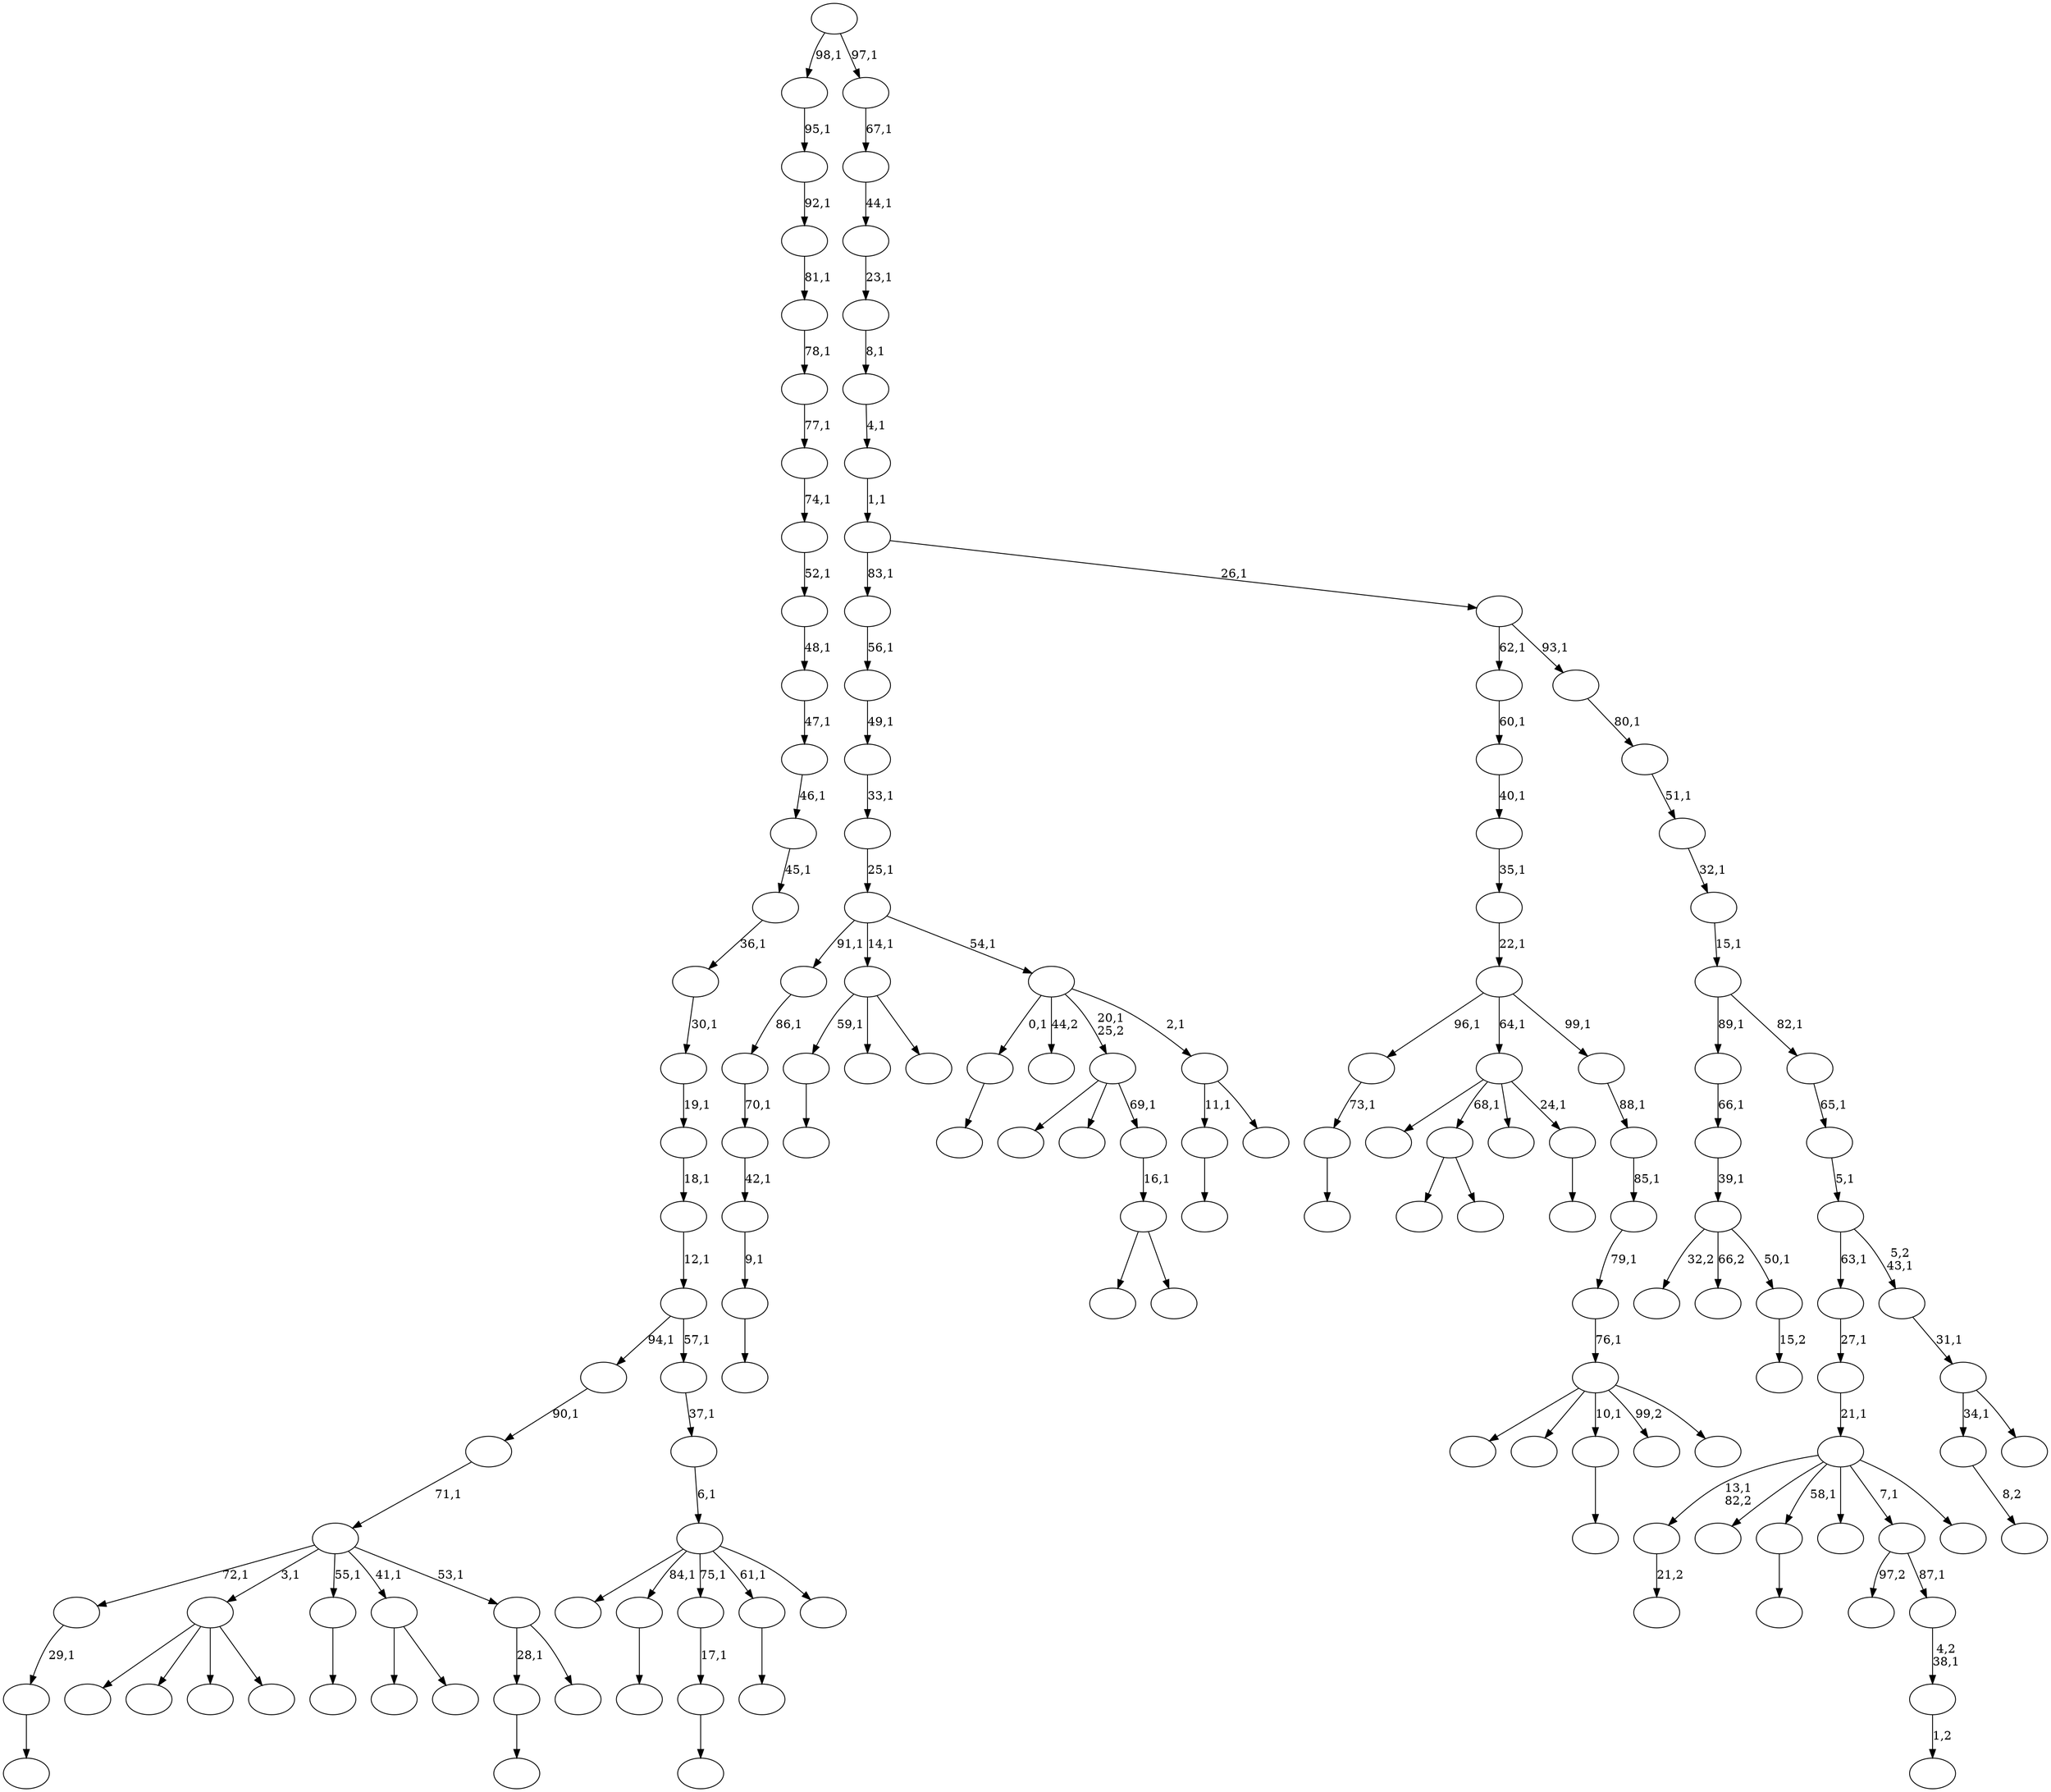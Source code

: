 digraph T {
	150 [label=""]
	149 [label=""]
	148 [label=""]
	147 [label=""]
	146 [label=""]
	145 [label=""]
	144 [label=""]
	143 [label=""]
	142 [label=""]
	141 [label=""]
	140 [label=""]
	139 [label=""]
	138 [label=""]
	137 [label=""]
	136 [label=""]
	135 [label=""]
	134 [label=""]
	133 [label=""]
	132 [label=""]
	131 [label=""]
	130 [label=""]
	129 [label=""]
	128 [label=""]
	127 [label=""]
	126 [label=""]
	125 [label=""]
	124 [label=""]
	123 [label=""]
	122 [label=""]
	121 [label=""]
	120 [label=""]
	119 [label=""]
	118 [label=""]
	117 [label=""]
	116 [label=""]
	115 [label=""]
	114 [label=""]
	113 [label=""]
	112 [label=""]
	111 [label=""]
	110 [label=""]
	109 [label=""]
	108 [label=""]
	107 [label=""]
	106 [label=""]
	105 [label=""]
	104 [label=""]
	103 [label=""]
	102 [label=""]
	101 [label=""]
	100 [label=""]
	99 [label=""]
	98 [label=""]
	97 [label=""]
	96 [label=""]
	95 [label=""]
	94 [label=""]
	93 [label=""]
	92 [label=""]
	91 [label=""]
	90 [label=""]
	89 [label=""]
	88 [label=""]
	87 [label=""]
	86 [label=""]
	85 [label=""]
	84 [label=""]
	83 [label=""]
	82 [label=""]
	81 [label=""]
	80 [label=""]
	79 [label=""]
	78 [label=""]
	77 [label=""]
	76 [label=""]
	75 [label=""]
	74 [label=""]
	73 [label=""]
	72 [label=""]
	71 [label=""]
	70 [label=""]
	69 [label=""]
	68 [label=""]
	67 [label=""]
	66 [label=""]
	65 [label=""]
	64 [label=""]
	63 [label=""]
	62 [label=""]
	61 [label=""]
	60 [label=""]
	59 [label=""]
	58 [label=""]
	57 [label=""]
	56 [label=""]
	55 [label=""]
	54 [label=""]
	53 [label=""]
	52 [label=""]
	51 [label=""]
	50 [label=""]
	49 [label=""]
	48 [label=""]
	47 [label=""]
	46 [label=""]
	45 [label=""]
	44 [label=""]
	43 [label=""]
	42 [label=""]
	41 [label=""]
	40 [label=""]
	39 [label=""]
	38 [label=""]
	37 [label=""]
	36 [label=""]
	35 [label=""]
	34 [label=""]
	33 [label=""]
	32 [label=""]
	31 [label=""]
	30 [label=""]
	29 [label=""]
	28 [label=""]
	27 [label=""]
	26 [label=""]
	25 [label=""]
	24 [label=""]
	23 [label=""]
	22 [label=""]
	21 [label=""]
	20 [label=""]
	19 [label=""]
	18 [label=""]
	17 [label=""]
	16 [label=""]
	15 [label=""]
	14 [label=""]
	13 [label=""]
	12 [label=""]
	11 [label=""]
	10 [label=""]
	9 [label=""]
	8 [label=""]
	7 [label=""]
	6 [label=""]
	5 [label=""]
	4 [label=""]
	3 [label=""]
	2 [label=""]
	1 [label=""]
	0 [label=""]
	146 -> 147 [label=""]
	143 -> 144 [label=""]
	138 -> 139 [label=""]
	136 -> 137 [label="21,2"]
	132 -> 133 [label=""]
	129 -> 130 [label=""]
	128 -> 129 [label="17,1"]
	126 -> 127 [label=""]
	124 -> 149 [label=""]
	124 -> 125 [label=""]
	121 -> 122 [label="8,2"]
	118 -> 119 [label=""]
	116 -> 117 [label=""]
	115 -> 116 [label="29,1"]
	113 -> 114 [label=""]
	109 -> 110 [label="15,2"]
	108 -> 140 [label="32,2"]
	108 -> 112 [label="66,2"]
	108 -> 109 [label="50,1"]
	107 -> 108 [label="39,1"]
	106 -> 107 [label="66,1"]
	104 -> 135 [label=""]
	104 -> 123 [label=""]
	104 -> 111 [label=""]
	104 -> 105 [label=""]
	101 -> 102 [label=""]
	97 -> 98 [label=""]
	96 -> 97 [label="9,1"]
	95 -> 96 [label="42,1"]
	94 -> 95 [label="70,1"]
	93 -> 94 [label="86,1"]
	89 -> 118 [label="59,1"]
	89 -> 99 [label=""]
	89 -> 90 [label=""]
	86 -> 87 [label=""]
	85 -> 86 [label="73,1"]
	83 -> 84 [label="1,2"]
	82 -> 83 [label="4,2\n38,1"]
	81 -> 91 [label="97,2"]
	81 -> 82 [label="87,1"]
	79 -> 100 [label=""]
	79 -> 80 [label=""]
	78 -> 79 [label="16,1"]
	77 -> 150 [label=""]
	77 -> 148 [label=""]
	77 -> 78 [label="69,1"]
	75 -> 76 [label=""]
	74 -> 131 [label=""]
	74 -> 124 [label="68,1"]
	74 -> 88 [label=""]
	74 -> 75 [label="24,1"]
	71 -> 73 [label=""]
	71 -> 72 [label=""]
	69 -> 70 [label=""]
	67 -> 146 [label="28,1"]
	67 -> 68 [label=""]
	66 -> 115 [label="72,1"]
	66 -> 104 [label="3,1"]
	66 -> 101 [label="55,1"]
	66 -> 71 [label="41,1"]
	66 -> 67 [label="53,1"]
	65 -> 66 [label="71,1"]
	64 -> 65 [label="90,1"]
	62 -> 136 [label="13,1\n82,2"]
	62 -> 134 [label=""]
	62 -> 126 [label="58,1"]
	62 -> 92 [label=""]
	62 -> 81 [label="7,1"]
	62 -> 63 [label=""]
	61 -> 62 [label="21,1"]
	60 -> 61 [label="27,1"]
	58 -> 143 [label="11,1"]
	58 -> 59 [label=""]
	57 -> 138 [label="0,1"]
	57 -> 120 [label="44,2"]
	57 -> 77 [label="20,1\n25,2"]
	57 -> 58 [label="2,1"]
	56 -> 93 [label="91,1"]
	56 -> 89 [label="14,1"]
	56 -> 57 [label="54,1"]
	55 -> 56 [label="25,1"]
	54 -> 55 [label="33,1"]
	53 -> 54 [label="49,1"]
	52 -> 53 [label="56,1"]
	50 -> 142 [label=""]
	50 -> 141 [label=""]
	50 -> 113 [label="10,1"]
	50 -> 103 [label="99,2"]
	50 -> 51 [label=""]
	49 -> 50 [label="76,1"]
	48 -> 49 [label="79,1"]
	47 -> 48 [label="85,1"]
	46 -> 47 [label="88,1"]
	45 -> 85 [label="96,1"]
	45 -> 74 [label="64,1"]
	45 -> 46 [label="99,1"]
	44 -> 45 [label="22,1"]
	43 -> 44 [label="35,1"]
	42 -> 43 [label="40,1"]
	41 -> 42 [label="60,1"]
	39 -> 145 [label=""]
	39 -> 132 [label="84,1"]
	39 -> 128 [label="75,1"]
	39 -> 69 [label="61,1"]
	39 -> 40 [label=""]
	38 -> 39 [label="6,1"]
	37 -> 38 [label="37,1"]
	36 -> 64 [label="94,1"]
	36 -> 37 [label="57,1"]
	35 -> 36 [label="12,1"]
	34 -> 35 [label="18,1"]
	33 -> 34 [label="19,1"]
	32 -> 33 [label="30,1"]
	31 -> 32 [label="36,1"]
	30 -> 31 [label="45,1"]
	29 -> 30 [label="46,1"]
	28 -> 29 [label="47,1"]
	27 -> 28 [label="48,1"]
	26 -> 27 [label="52,1"]
	25 -> 26 [label="74,1"]
	24 -> 25 [label="77,1"]
	23 -> 24 [label="78,1"]
	22 -> 23 [label="81,1"]
	21 -> 22 [label="92,1"]
	20 -> 21 [label="95,1"]
	18 -> 121 [label="34,1"]
	18 -> 19 [label=""]
	17 -> 18 [label="31,1"]
	16 -> 60 [label="63,1"]
	16 -> 17 [label="5,2\n43,1"]
	15 -> 16 [label="5,1"]
	14 -> 15 [label="65,1"]
	13 -> 106 [label="89,1"]
	13 -> 14 [label="82,1"]
	12 -> 13 [label="15,1"]
	11 -> 12 [label="32,1"]
	10 -> 11 [label="51,1"]
	9 -> 10 [label="80,1"]
	8 -> 41 [label="62,1"]
	8 -> 9 [label="93,1"]
	7 -> 52 [label="83,1"]
	7 -> 8 [label="26,1"]
	6 -> 7 [label="1,1"]
	5 -> 6 [label="4,1"]
	4 -> 5 [label="8,1"]
	3 -> 4 [label="23,1"]
	2 -> 3 [label="44,1"]
	1 -> 2 [label="67,1"]
	0 -> 20 [label="98,1"]
	0 -> 1 [label="97,1"]
}
